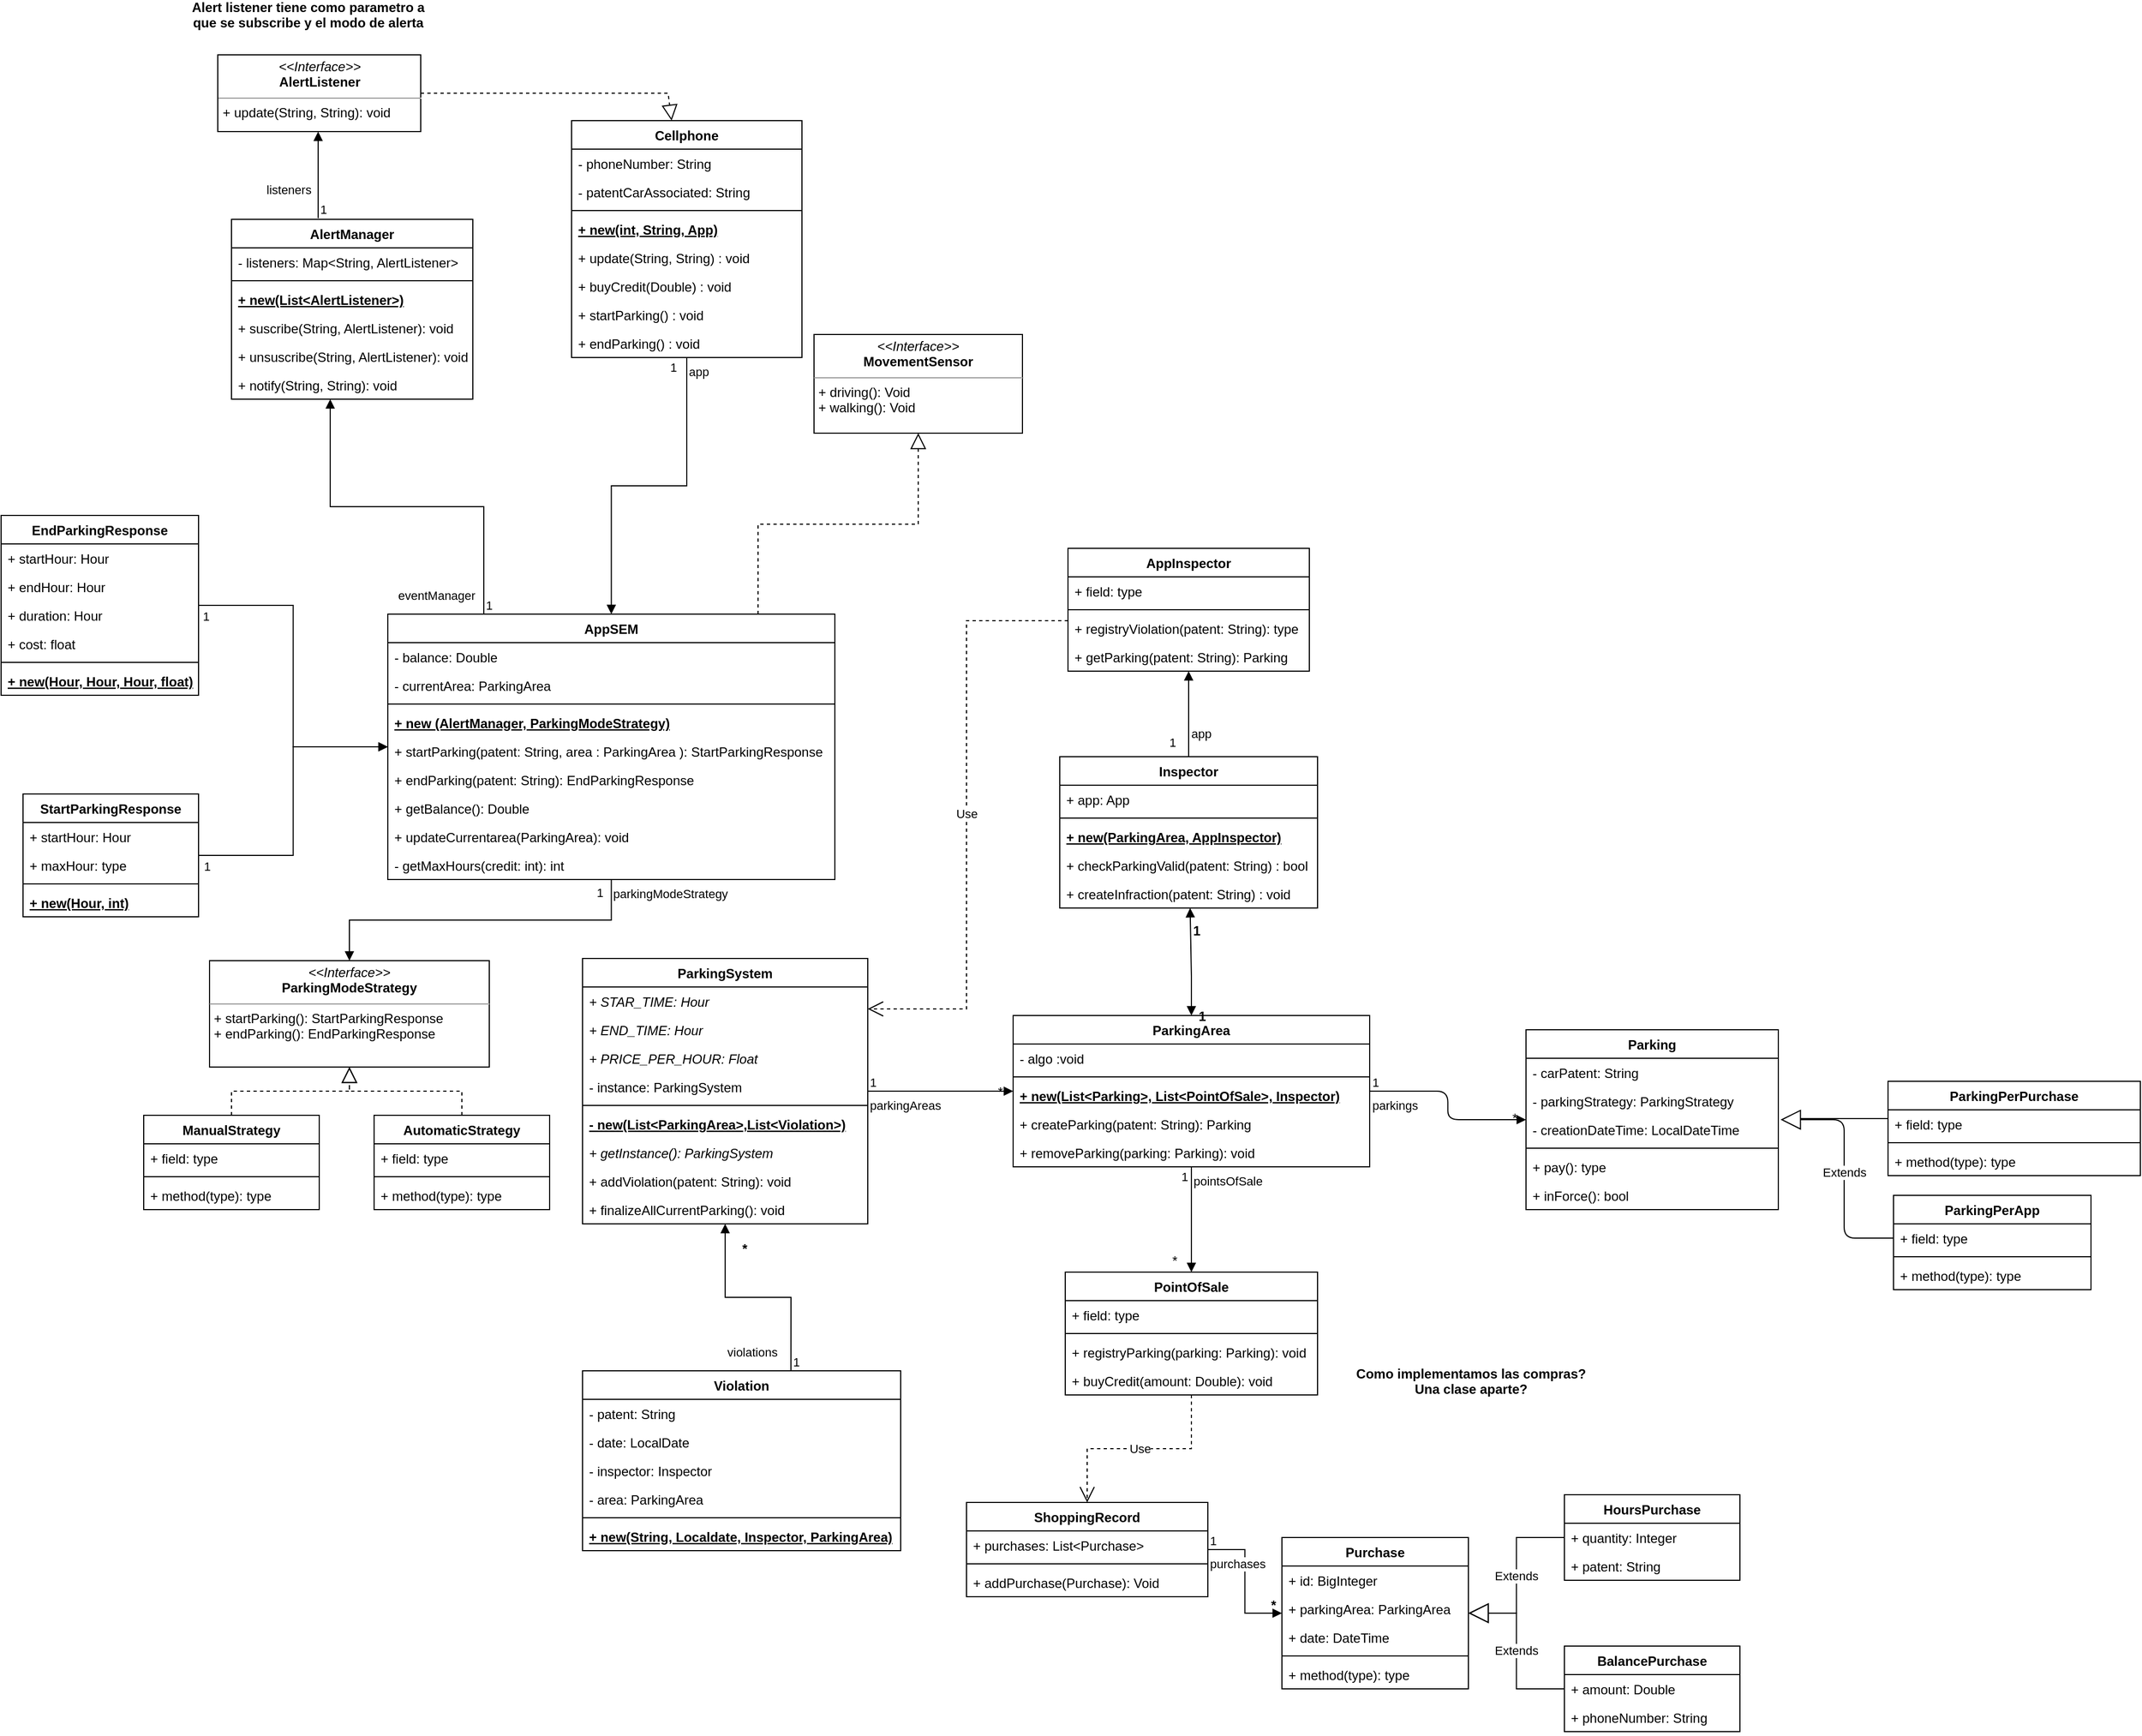 <mxfile version="14.7.4" type="embed"><diagram id="GMEx37CKDICYmWVqOuIZ" name="Page-1"><mxGraphModel dx="2072" dy="1500" grid="1" gridSize="10" guides="1" tooltips="1" connect="1" arrows="1" fold="1" page="1" pageScale="1" pageWidth="850" pageHeight="1100" math="0" shadow="0"><root><mxCell id="0"/><mxCell id="1" parent="0"/><mxCell id="u4F1EandDgzio56QneHj-1" value="ParkingSystem" style="swimlane;fontStyle=1;align=center;verticalAlign=top;childLayout=stackLayout;horizontal=1;startSize=26;horizontalStack=0;resizeParent=1;resizeParentMax=0;resizeLast=0;collapsible=1;marginBottom=0;" parent="1" vertex="1"><mxGeometry x="10" y="-26" width="260" height="242" as="geometry"/></mxCell><mxCell id="u4F1EandDgzio56QneHj-2" value="+ STAR_TIME: Hour" style="text;strokeColor=none;fillColor=none;align=left;verticalAlign=top;spacingLeft=4;spacingRight=4;overflow=hidden;rotatable=0;points=[[0,0.5],[1,0.5]];portConstraint=eastwest;fontStyle=2" parent="u4F1EandDgzio56QneHj-1" vertex="1"><mxGeometry y="26" width="260" height="26" as="geometry"/></mxCell><mxCell id="u4F1EandDgzio56QneHj-5" value="+ END_TIME: Hour" style="text;strokeColor=none;fillColor=none;align=left;verticalAlign=top;spacingLeft=4;spacingRight=4;overflow=hidden;rotatable=0;points=[[0,0.5],[1,0.5]];portConstraint=eastwest;fontStyle=2" parent="u4F1EandDgzio56QneHj-1" vertex="1"><mxGeometry y="52" width="260" height="26" as="geometry"/></mxCell><mxCell id="u4F1EandDgzio56QneHj-6" value="+ PRICE_PER_HOUR: Float" style="text;strokeColor=none;fillColor=none;align=left;verticalAlign=top;spacingLeft=4;spacingRight=4;overflow=hidden;rotatable=0;points=[[0,0.5],[1,0.5]];portConstraint=eastwest;fontStyle=2" parent="u4F1EandDgzio56QneHj-1" vertex="1"><mxGeometry y="78" width="260" height="26" as="geometry"/></mxCell><mxCell id="B9xKihhxTxYCXN0yQaSQ-7" value="- instance: ParkingSystem" style="text;strokeColor=none;fillColor=none;align=left;verticalAlign=top;spacingLeft=4;spacingRight=4;overflow=hidden;rotatable=0;points=[[0,0.5],[1,0.5]];portConstraint=eastwest;fontStyle=0" parent="u4F1EandDgzio56QneHj-1" vertex="1"><mxGeometry y="104" width="260" height="26" as="geometry"/></mxCell><mxCell id="u4F1EandDgzio56QneHj-3" value="" style="line;strokeWidth=1;fillColor=none;align=left;verticalAlign=middle;spacingTop=-1;spacingLeft=3;spacingRight=3;rotatable=0;labelPosition=right;points=[];portConstraint=eastwest;" parent="u4F1EandDgzio56QneHj-1" vertex="1"><mxGeometry y="130" width="260" height="8" as="geometry"/></mxCell><mxCell id="u4F1EandDgzio56QneHj-4" value="- new(List&lt;ParkingArea&gt;,List&lt;Violation&gt;)" style="text;strokeColor=none;fillColor=none;align=left;verticalAlign=top;spacingLeft=4;spacingRight=4;overflow=hidden;rotatable=0;points=[[0,0.5],[1,0.5]];portConstraint=eastwest;fontStyle=5" parent="u4F1EandDgzio56QneHj-1" vertex="1"><mxGeometry y="138" width="260" height="26" as="geometry"/></mxCell><mxCell id="B9xKihhxTxYCXN0yQaSQ-8" value="+ getInstance(): ParkingSystem" style="text;strokeColor=none;fillColor=none;align=left;verticalAlign=top;spacingLeft=4;spacingRight=4;overflow=hidden;rotatable=0;points=[[0,0.5],[1,0.5]];portConstraint=eastwest;fontStyle=2" parent="u4F1EandDgzio56QneHj-1" vertex="1"><mxGeometry y="164" width="260" height="26" as="geometry"/></mxCell><mxCell id="B9xKihhxTxYCXN0yQaSQ-59" value="+ addViolation(patent: String): void" style="text;strokeColor=none;fillColor=none;align=left;verticalAlign=top;spacingLeft=4;spacingRight=4;overflow=hidden;rotatable=0;points=[[0,0.5],[1,0.5]];portConstraint=eastwest;fontStyle=0" parent="u4F1EandDgzio56QneHj-1" vertex="1"><mxGeometry y="190" width="260" height="26" as="geometry"/></mxCell><mxCell id="B9xKihhxTxYCXN0yQaSQ-60" value="+ finalizeAllCurrentParking(): void" style="text;strokeColor=none;fillColor=none;align=left;verticalAlign=top;spacingLeft=4;spacingRight=4;overflow=hidden;rotatable=0;points=[[0,0.5],[1,0.5]];portConstraint=eastwest;fontStyle=0" parent="u4F1EandDgzio56QneHj-1" vertex="1"><mxGeometry y="216" width="260" height="26" as="geometry"/></mxCell><mxCell id="u4F1EandDgzio56QneHj-8" value="ParkingArea" style="swimlane;fontStyle=1;align=center;verticalAlign=top;childLayout=stackLayout;horizontal=1;startSize=26;horizontalStack=0;resizeParent=1;resizeParentMax=0;resizeLast=0;collapsible=1;marginBottom=0;" parent="1" vertex="1"><mxGeometry x="402.5" y="26" width="325" height="138" as="geometry"/></mxCell><mxCell id="u4F1EandDgzio56QneHj-9" value="- algo :void" style="text;strokeColor=none;fillColor=none;align=left;verticalAlign=top;spacingLeft=4;spacingRight=4;overflow=hidden;rotatable=0;points=[[0,0.5],[1,0.5]];portConstraint=eastwest;" parent="u4F1EandDgzio56QneHj-8" vertex="1"><mxGeometry y="26" width="325" height="26" as="geometry"/></mxCell><mxCell id="u4F1EandDgzio56QneHj-10" value="" style="line;strokeWidth=1;fillColor=none;align=left;verticalAlign=middle;spacingTop=-1;spacingLeft=3;spacingRight=3;rotatable=0;labelPosition=right;points=[];portConstraint=eastwest;" parent="u4F1EandDgzio56QneHj-8" vertex="1"><mxGeometry y="52" width="325" height="8" as="geometry"/></mxCell><mxCell id="u4F1EandDgzio56QneHj-41" value="+ new(List&lt;Parking&gt;, List&lt;PointOfSale&gt;, Inspector)" style="text;strokeColor=none;fillColor=none;align=left;verticalAlign=top;spacingLeft=4;spacingRight=4;overflow=hidden;rotatable=0;points=[[0,0.5],[1,0.5]];portConstraint=eastwest;fontStyle=5" parent="u4F1EandDgzio56QneHj-8" vertex="1"><mxGeometry y="60" width="325" height="26" as="geometry"/></mxCell><mxCell id="u4F1EandDgzio56QneHj-11" value="+ createParking(patent: String): Parking    " style="text;strokeColor=none;fillColor=none;align=left;verticalAlign=top;spacingLeft=4;spacingRight=4;overflow=hidden;rotatable=0;points=[[0,0.5],[1,0.5]];portConstraint=eastwest;" parent="u4F1EandDgzio56QneHj-8" vertex="1"><mxGeometry y="86" width="325" height="26" as="geometry"/></mxCell><mxCell id="u4F1EandDgzio56QneHj-13" value="+ removeParking(parking: Parking): void" style="text;strokeColor=none;fillColor=none;align=left;verticalAlign=top;spacingLeft=4;spacingRight=4;overflow=hidden;rotatable=0;points=[[0,0.5],[1,0.5]];portConstraint=eastwest;" parent="u4F1EandDgzio56QneHj-8" vertex="1"><mxGeometry y="112" width="325" height="26" as="geometry"/></mxCell><mxCell id="u4F1EandDgzio56QneHj-15" value="parkingAreas" style="endArrow=block;endFill=1;html=1;edgeStyle=orthogonalEdgeStyle;align=left;verticalAlign=top;" parent="1" source="u4F1EandDgzio56QneHj-1" target="u4F1EandDgzio56QneHj-8" edge="1"><mxGeometry x="-1" relative="1" as="geometry"><mxPoint x="230" y="220" as="sourcePoint"/><mxPoint x="390" y="220" as="targetPoint"/></mxGeometry></mxCell><mxCell id="u4F1EandDgzio56QneHj-16" value="1" style="edgeLabel;resizable=0;html=1;align=left;verticalAlign=bottom;" parent="u4F1EandDgzio56QneHj-15" connectable="0" vertex="1"><mxGeometry x="-1" relative="1" as="geometry"/></mxCell><mxCell id="u4F1EandDgzio56QneHj-17" value="*" style="text;html=1;strokeColor=none;fillColor=none;align=center;verticalAlign=middle;whiteSpace=wrap;rounded=0;" parent="1" vertex="1"><mxGeometry x="371" y="86" width="40" height="20" as="geometry"/></mxCell><mxCell id="u4F1EandDgzio56QneHj-19" value="Parking" style="swimlane;fontStyle=1;align=center;verticalAlign=top;childLayout=stackLayout;horizontal=1;startSize=26;horizontalStack=0;resizeParent=1;resizeParentMax=0;resizeLast=0;collapsible=1;marginBottom=0;" parent="1" vertex="1"><mxGeometry x="870" y="39" width="230" height="164" as="geometry"/></mxCell><mxCell id="u4F1EandDgzio56QneHj-20" value="- carPatent: String" style="text;strokeColor=none;fillColor=none;align=left;verticalAlign=top;spacingLeft=4;spacingRight=4;overflow=hidden;rotatable=0;points=[[0,0.5],[1,0.5]];portConstraint=eastwest;" parent="u4F1EandDgzio56QneHj-19" vertex="1"><mxGeometry y="26" width="230" height="26" as="geometry"/></mxCell><mxCell id="B9xKihhxTxYCXN0yQaSQ-6" value="- parkingStrategy: ParkingStrategy" style="text;strokeColor=none;fillColor=none;align=left;verticalAlign=top;spacingLeft=4;spacingRight=4;overflow=hidden;rotatable=0;points=[[0,0.5],[1,0.5]];portConstraint=eastwest;" parent="u4F1EandDgzio56QneHj-19" vertex="1"><mxGeometry y="52" width="230" height="26" as="geometry"/></mxCell><mxCell id="C_Dn3geYtqyEeUsSy_d3-1" value="- creationDateTime: LocalDateTime" style="text;strokeColor=none;fillColor=none;align=left;verticalAlign=top;spacingLeft=4;spacingRight=4;overflow=hidden;rotatable=0;points=[[0,0.5],[1,0.5]];portConstraint=eastwest;" parent="u4F1EandDgzio56QneHj-19" vertex="1"><mxGeometry y="78" width="230" height="26" as="geometry"/></mxCell><mxCell id="u4F1EandDgzio56QneHj-21" value="" style="line;strokeWidth=1;fillColor=none;align=left;verticalAlign=middle;spacingTop=-1;spacingLeft=3;spacingRight=3;rotatable=0;labelPosition=right;points=[];portConstraint=eastwest;" parent="u4F1EandDgzio56QneHj-19" vertex="1"><mxGeometry y="104" width="230" height="8" as="geometry"/></mxCell><mxCell id="u4F1EandDgzio56QneHj-22" value="+ pay(): type&#10;" style="text;strokeColor=none;fillColor=none;align=left;verticalAlign=top;spacingLeft=4;spacingRight=4;overflow=hidden;rotatable=0;points=[[0,0.5],[1,0.5]];portConstraint=eastwest;" parent="u4F1EandDgzio56QneHj-19" vertex="1"><mxGeometry y="112" width="230" height="26" as="geometry"/></mxCell><mxCell id="B9xKihhxTxYCXN0yQaSQ-45" value="+ inForce(): bool&#10;" style="text;strokeColor=none;fillColor=none;align=left;verticalAlign=top;spacingLeft=4;spacingRight=4;overflow=hidden;rotatable=0;points=[[0,0.5],[1,0.5]];portConstraint=eastwest;" parent="u4F1EandDgzio56QneHj-19" vertex="1"><mxGeometry y="138" width="230" height="26" as="geometry"/></mxCell><mxCell id="u4F1EandDgzio56QneHj-23" value="PointOfSale" style="swimlane;fontStyle=1;align=center;verticalAlign=top;childLayout=stackLayout;horizontal=1;startSize=26;horizontalStack=0;resizeParent=1;resizeParentMax=0;resizeLast=0;collapsible=1;marginBottom=0;" parent="1" vertex="1"><mxGeometry x="450" y="260" width="230" height="112" as="geometry"/></mxCell><mxCell id="u4F1EandDgzio56QneHj-24" value="+ field: type" style="text;strokeColor=none;fillColor=none;align=left;verticalAlign=top;spacingLeft=4;spacingRight=4;overflow=hidden;rotatable=0;points=[[0,0.5],[1,0.5]];portConstraint=eastwest;" parent="u4F1EandDgzio56QneHj-23" vertex="1"><mxGeometry y="26" width="230" height="26" as="geometry"/></mxCell><mxCell id="u4F1EandDgzio56QneHj-25" value="" style="line;strokeWidth=1;fillColor=none;align=left;verticalAlign=middle;spacingTop=-1;spacingLeft=3;spacingRight=3;rotatable=0;labelPosition=right;points=[];portConstraint=eastwest;" parent="u4F1EandDgzio56QneHj-23" vertex="1"><mxGeometry y="52" width="230" height="8" as="geometry"/></mxCell><mxCell id="u4F1EandDgzio56QneHj-26" value="+ registryParking(parking: Parking): void" style="text;strokeColor=none;fillColor=none;align=left;verticalAlign=top;spacingLeft=4;spacingRight=4;overflow=hidden;rotatable=0;points=[[0,0.5],[1,0.5]];portConstraint=eastwest;" parent="u4F1EandDgzio56QneHj-23" vertex="1"><mxGeometry y="60" width="230" height="26" as="geometry"/></mxCell><mxCell id="u4F1EandDgzio56QneHj-28" value="+ buyCredit(amount: Double): void" style="text;strokeColor=none;fillColor=none;align=left;verticalAlign=top;spacingLeft=4;spacingRight=4;overflow=hidden;rotatable=0;points=[[0,0.5],[1,0.5]];portConstraint=eastwest;" parent="u4F1EandDgzio56QneHj-23" vertex="1"><mxGeometry y="86" width="230" height="26" as="geometry"/></mxCell><mxCell id="u4F1EandDgzio56QneHj-29" value="ParkingPerApp" style="swimlane;fontStyle=1;align=center;verticalAlign=top;childLayout=stackLayout;horizontal=1;startSize=26;horizontalStack=0;resizeParent=1;resizeParentMax=0;resizeLast=0;collapsible=1;marginBottom=0;" parent="1" vertex="1"><mxGeometry x="1205" y="190" width="180" height="86" as="geometry"/></mxCell><mxCell id="u4F1EandDgzio56QneHj-30" value="+ field: type" style="text;strokeColor=none;fillColor=none;align=left;verticalAlign=top;spacingLeft=4;spacingRight=4;overflow=hidden;rotatable=0;points=[[0,0.5],[1,0.5]];portConstraint=eastwest;" parent="u4F1EandDgzio56QneHj-29" vertex="1"><mxGeometry y="26" width="180" height="26" as="geometry"/></mxCell><mxCell id="u4F1EandDgzio56QneHj-31" value="" style="line;strokeWidth=1;fillColor=none;align=left;verticalAlign=middle;spacingTop=-1;spacingLeft=3;spacingRight=3;rotatable=0;labelPosition=right;points=[];portConstraint=eastwest;" parent="u4F1EandDgzio56QneHj-29" vertex="1"><mxGeometry y="52" width="180" height="8" as="geometry"/></mxCell><mxCell id="u4F1EandDgzio56QneHj-32" value="+ method(type): type" style="text;strokeColor=none;fillColor=none;align=left;verticalAlign=top;spacingLeft=4;spacingRight=4;overflow=hidden;rotatable=0;points=[[0,0.5],[1,0.5]];portConstraint=eastwest;" parent="u4F1EandDgzio56QneHj-29" vertex="1"><mxGeometry y="60" width="180" height="26" as="geometry"/></mxCell><mxCell id="u4F1EandDgzio56QneHj-39" value="parkings" style="endArrow=block;endFill=1;html=1;edgeStyle=orthogonalEdgeStyle;align=left;verticalAlign=top;" parent="1" source="u4F1EandDgzio56QneHj-8" target="u4F1EandDgzio56QneHj-19" edge="1"><mxGeometry x="-1" relative="1" as="geometry"><mxPoint x="510" y="220" as="sourcePoint"/><mxPoint x="670" y="220" as="targetPoint"/></mxGeometry></mxCell><mxCell id="u4F1EandDgzio56QneHj-40" value="1" style="edgeLabel;resizable=0;html=1;align=left;verticalAlign=bottom;" parent="u4F1EandDgzio56QneHj-39" connectable="0" vertex="1"><mxGeometry x="-1" relative="1" as="geometry"/></mxCell><mxCell id="u4F1EandDgzio56QneHj-43" value="*" style="text;html=1;strokeColor=none;fillColor=none;align=center;verticalAlign=middle;whiteSpace=wrap;rounded=0;" parent="1" vertex="1"><mxGeometry x="840" y="110" width="40" height="20" as="geometry"/></mxCell><mxCell id="u4F1EandDgzio56QneHj-44" value="pointsOfSale" style="endArrow=block;endFill=1;html=1;edgeStyle=orthogonalEdgeStyle;align=left;verticalAlign=top;" parent="1" source="u4F1EandDgzio56QneHj-8" target="u4F1EandDgzio56QneHj-23" edge="1"><mxGeometry x="-1" relative="1" as="geometry"><mxPoint x="490" y="230" as="sourcePoint"/><mxPoint x="650" y="230" as="targetPoint"/></mxGeometry></mxCell><mxCell id="u4F1EandDgzio56QneHj-45" value="1" style="edgeLabel;resizable=0;html=1;align=left;verticalAlign=bottom;" parent="u4F1EandDgzio56QneHj-44" connectable="0" vertex="1"><mxGeometry x="-1" relative="1" as="geometry"><mxPoint x="-11" y="17" as="offset"/></mxGeometry></mxCell><mxCell id="u4F1EandDgzio56QneHj-46" value="*" style="text;html=1;strokeColor=none;fillColor=none;align=center;verticalAlign=middle;whiteSpace=wrap;rounded=0;" parent="1" vertex="1"><mxGeometry x="530" y="240" width="40" height="20" as="geometry"/></mxCell><mxCell id="B9xKihhxTxYCXN0yQaSQ-9" value="AppSEM" style="swimlane;fontStyle=1;align=center;verticalAlign=top;childLayout=stackLayout;horizontal=1;startSize=26;horizontalStack=0;resizeParent=1;resizeParentMax=0;resizeLast=0;collapsible=1;marginBottom=0;" parent="1" vertex="1"><mxGeometry x="-167.5" y="-340" width="407.5" height="242" as="geometry"/></mxCell><mxCell id="B9xKihhxTxYCXN0yQaSQ-10" value="- balance: Double" style="text;strokeColor=none;fillColor=none;align=left;verticalAlign=top;spacingLeft=4;spacingRight=4;overflow=hidden;rotatable=0;points=[[0,0.5],[1,0.5]];portConstraint=eastwest;" parent="B9xKihhxTxYCXN0yQaSQ-9" vertex="1"><mxGeometry y="26" width="407.5" height="26" as="geometry"/></mxCell><mxCell id="OAy3l3gwPe-D0ySz-d9f-1" value="- currentArea: ParkingArea" style="text;strokeColor=none;fillColor=none;align=left;verticalAlign=top;spacingLeft=4;spacingRight=4;overflow=hidden;rotatable=0;points=[[0,0.5],[1,0.5]];portConstraint=eastwest;" parent="B9xKihhxTxYCXN0yQaSQ-9" vertex="1"><mxGeometry y="52" width="407.5" height="26" as="geometry"/></mxCell><mxCell id="B9xKihhxTxYCXN0yQaSQ-11" value="" style="line;strokeWidth=1;fillColor=none;align=left;verticalAlign=middle;spacingTop=-1;spacingLeft=3;spacingRight=3;rotatable=0;labelPosition=right;points=[];portConstraint=eastwest;" parent="B9xKihhxTxYCXN0yQaSQ-9" vertex="1"><mxGeometry y="78" width="407.5" height="8" as="geometry"/></mxCell><mxCell id="B9xKihhxTxYCXN0yQaSQ-89" value="+ new (AlertManager, ParkingModeStrategy)" style="text;strokeColor=none;fillColor=none;align=left;verticalAlign=top;spacingLeft=4;spacingRight=4;overflow=hidden;rotatable=0;points=[[0,0.5],[1,0.5]];portConstraint=eastwest;fontStyle=5" parent="B9xKihhxTxYCXN0yQaSQ-9" vertex="1"><mxGeometry y="86" width="407.5" height="26" as="geometry"/></mxCell><mxCell id="B9xKihhxTxYCXN0yQaSQ-12" value="+ startParking(patent: String, area : ParkingArea ): StartParkingResponse" style="text;strokeColor=none;fillColor=none;align=left;verticalAlign=top;spacingLeft=4;spacingRight=4;overflow=hidden;rotatable=0;points=[[0,0.5],[1,0.5]];portConstraint=eastwest;" parent="B9xKihhxTxYCXN0yQaSQ-9" vertex="1"><mxGeometry y="112" width="407.5" height="26" as="geometry"/></mxCell><mxCell id="B9xKihhxTxYCXN0yQaSQ-13" value="+ endParking(patent: String): EndParkingResponse" style="text;strokeColor=none;fillColor=none;align=left;verticalAlign=top;spacingLeft=4;spacingRight=4;overflow=hidden;rotatable=0;points=[[0,0.5],[1,0.5]];portConstraint=eastwest;" parent="B9xKihhxTxYCXN0yQaSQ-9" vertex="1"><mxGeometry y="138" width="407.5" height="26" as="geometry"/></mxCell><mxCell id="B9xKihhxTxYCXN0yQaSQ-14" value="+ getBalance(): Double" style="text;strokeColor=none;fillColor=none;align=left;verticalAlign=top;spacingLeft=4;spacingRight=4;overflow=hidden;rotatable=0;points=[[0,0.5],[1,0.5]];portConstraint=eastwest;" parent="B9xKihhxTxYCXN0yQaSQ-9" vertex="1"><mxGeometry y="164" width="407.5" height="26" as="geometry"/></mxCell><mxCell id="OAy3l3gwPe-D0ySz-d9f-3" value="+ updateCurrentarea(ParkingArea): void" style="text;strokeColor=none;fillColor=none;align=left;verticalAlign=top;spacingLeft=4;spacingRight=4;overflow=hidden;rotatable=0;points=[[0,0.5],[1,0.5]];portConstraint=eastwest;" parent="B9xKihhxTxYCXN0yQaSQ-9" vertex="1"><mxGeometry y="190" width="407.5" height="26" as="geometry"/></mxCell><mxCell id="B9xKihhxTxYCXN0yQaSQ-23" value="- getMaxHours(credit: int): int" style="text;strokeColor=none;fillColor=none;align=left;verticalAlign=top;spacingLeft=4;spacingRight=4;overflow=hidden;rotatable=0;points=[[0,0.5],[1,0.5]];portConstraint=eastwest;" parent="B9xKihhxTxYCXN0yQaSQ-9" vertex="1"><mxGeometry y="216" width="407.5" height="26" as="geometry"/></mxCell><mxCell id="B9xKihhxTxYCXN0yQaSQ-15" value="StartParkingResponse" style="swimlane;fontStyle=1;align=center;verticalAlign=top;childLayout=stackLayout;horizontal=1;startSize=26;horizontalStack=0;resizeParent=1;resizeParentMax=0;resizeLast=0;collapsible=1;marginBottom=0;" parent="1" vertex="1"><mxGeometry x="-500" y="-176" width="160" height="112" as="geometry"/></mxCell><mxCell id="B9xKihhxTxYCXN0yQaSQ-16" value="+ startHour: Hour" style="text;strokeColor=none;fillColor=none;align=left;verticalAlign=top;spacingLeft=4;spacingRight=4;overflow=hidden;rotatable=0;points=[[0,0.5],[1,0.5]];portConstraint=eastwest;" parent="B9xKihhxTxYCXN0yQaSQ-15" vertex="1"><mxGeometry y="26" width="160" height="26" as="geometry"/></mxCell><mxCell id="B9xKihhxTxYCXN0yQaSQ-28" value="+ maxHour: type" style="text;strokeColor=none;fillColor=none;align=left;verticalAlign=top;spacingLeft=4;spacingRight=4;overflow=hidden;rotatable=0;points=[[0,0.5],[1,0.5]];portConstraint=eastwest;" parent="B9xKihhxTxYCXN0yQaSQ-15" vertex="1"><mxGeometry y="52" width="160" height="26" as="geometry"/></mxCell><mxCell id="B9xKihhxTxYCXN0yQaSQ-17" value="" style="line;strokeWidth=1;fillColor=none;align=left;verticalAlign=middle;spacingTop=-1;spacingLeft=3;spacingRight=3;rotatable=0;labelPosition=right;points=[];portConstraint=eastwest;" parent="B9xKihhxTxYCXN0yQaSQ-15" vertex="1"><mxGeometry y="78" width="160" height="8" as="geometry"/></mxCell><mxCell id="B9xKihhxTxYCXN0yQaSQ-18" value="+ new(Hour, int)" style="text;strokeColor=none;fillColor=none;align=left;verticalAlign=top;spacingLeft=4;spacingRight=4;overflow=hidden;rotatable=0;points=[[0,0.5],[1,0.5]];portConstraint=eastwest;fontStyle=5" parent="B9xKihhxTxYCXN0yQaSQ-15" vertex="1"><mxGeometry y="86" width="160" height="26" as="geometry"/></mxCell><mxCell id="B9xKihhxTxYCXN0yQaSQ-19" value="EndParkingResponse" style="swimlane;fontStyle=1;align=center;verticalAlign=top;childLayout=stackLayout;horizontal=1;startSize=26;horizontalStack=0;resizeParent=1;resizeParentMax=0;resizeLast=0;collapsible=1;marginBottom=0;" parent="1" vertex="1"><mxGeometry x="-520" y="-430" width="180" height="164" as="geometry"/></mxCell><mxCell id="B9xKihhxTxYCXN0yQaSQ-20" value="+ startHour: Hour" style="text;strokeColor=none;fillColor=none;align=left;verticalAlign=top;spacingLeft=4;spacingRight=4;overflow=hidden;rotatable=0;points=[[0,0.5],[1,0.5]];portConstraint=eastwest;" parent="B9xKihhxTxYCXN0yQaSQ-19" vertex="1"><mxGeometry y="26" width="180" height="26" as="geometry"/></mxCell><mxCell id="B9xKihhxTxYCXN0yQaSQ-29" value="+ endHour: Hour" style="text;strokeColor=none;fillColor=none;align=left;verticalAlign=top;spacingLeft=4;spacingRight=4;overflow=hidden;rotatable=0;points=[[0,0.5],[1,0.5]];portConstraint=eastwest;" parent="B9xKihhxTxYCXN0yQaSQ-19" vertex="1"><mxGeometry y="52" width="180" height="26" as="geometry"/></mxCell><mxCell id="B9xKihhxTxYCXN0yQaSQ-30" value="+ duration: Hour" style="text;strokeColor=none;fillColor=none;align=left;verticalAlign=top;spacingLeft=4;spacingRight=4;overflow=hidden;rotatable=0;points=[[0,0.5],[1,0.5]];portConstraint=eastwest;" parent="B9xKihhxTxYCXN0yQaSQ-19" vertex="1"><mxGeometry y="78" width="180" height="26" as="geometry"/></mxCell><mxCell id="B9xKihhxTxYCXN0yQaSQ-31" value="+ cost: float" style="text;strokeColor=none;fillColor=none;align=left;verticalAlign=top;spacingLeft=4;spacingRight=4;overflow=hidden;rotatable=0;points=[[0,0.5],[1,0.5]];portConstraint=eastwest;" parent="B9xKihhxTxYCXN0yQaSQ-19" vertex="1"><mxGeometry y="104" width="180" height="26" as="geometry"/></mxCell><mxCell id="B9xKihhxTxYCXN0yQaSQ-21" value="" style="line;strokeWidth=1;fillColor=none;align=left;verticalAlign=middle;spacingTop=-1;spacingLeft=3;spacingRight=3;rotatable=0;labelPosition=right;points=[];portConstraint=eastwest;" parent="B9xKihhxTxYCXN0yQaSQ-19" vertex="1"><mxGeometry y="130" width="180" height="8" as="geometry"/></mxCell><mxCell id="B9xKihhxTxYCXN0yQaSQ-22" value="+ new(Hour, Hour, Hour, float)" style="text;strokeColor=none;fillColor=none;align=left;verticalAlign=top;spacingLeft=4;spacingRight=4;overflow=hidden;rotatable=0;points=[[0,0.5],[1,0.5]];portConstraint=eastwest;fontStyle=5" parent="B9xKihhxTxYCXN0yQaSQ-19" vertex="1"><mxGeometry y="138" width="180" height="26" as="geometry"/></mxCell><mxCell id="B9xKihhxTxYCXN0yQaSQ-24" value="" style="endArrow=block;endFill=1;html=1;edgeStyle=orthogonalEdgeStyle;align=left;verticalAlign=top;rounded=0;" parent="1" source="B9xKihhxTxYCXN0yQaSQ-15" target="B9xKihhxTxYCXN0yQaSQ-9" edge="1"><mxGeometry x="-0.776" y="40" relative="1" as="geometry"><mxPoint x="240" y="-310" as="sourcePoint"/><mxPoint x="400" y="-310" as="targetPoint"/><mxPoint as="offset"/></mxGeometry></mxCell><mxCell id="B9xKihhxTxYCXN0yQaSQ-25" value="1" style="edgeLabel;resizable=0;html=1;align=left;verticalAlign=bottom;" parent="B9xKihhxTxYCXN0yQaSQ-24" connectable="0" vertex="1"><mxGeometry x="-1" relative="1" as="geometry"><mxPoint x="3" y="18" as="offset"/></mxGeometry></mxCell><mxCell id="B9xKihhxTxYCXN0yQaSQ-26" value="" style="endArrow=block;endFill=1;html=1;edgeStyle=orthogonalEdgeStyle;align=left;verticalAlign=top;rounded=0;" parent="1" source="B9xKihhxTxYCXN0yQaSQ-19" target="B9xKihhxTxYCXN0yQaSQ-9" edge="1"><mxGeometry x="-0.897" y="-60" relative="1" as="geometry"><mxPoint x="240" y="-310" as="sourcePoint"/><mxPoint x="400" y="-310" as="targetPoint"/><mxPoint as="offset"/></mxGeometry></mxCell><mxCell id="B9xKihhxTxYCXN0yQaSQ-27" value="1" style="edgeLabel;resizable=0;html=1;align=left;verticalAlign=bottom;" parent="B9xKihhxTxYCXN0yQaSQ-26" connectable="0" vertex="1"><mxGeometry x="-1" relative="1" as="geometry"><mxPoint x="2" y="18" as="offset"/></mxGeometry></mxCell><mxCell id="B9xKihhxTxYCXN0yQaSQ-34" value="Inspector" style="swimlane;fontStyle=1;align=center;verticalAlign=top;childLayout=stackLayout;horizontal=1;startSize=26;horizontalStack=0;resizeParent=1;resizeParentMax=0;resizeLast=0;collapsible=1;marginBottom=0;" parent="1" vertex="1"><mxGeometry x="445" y="-210" width="235" height="138" as="geometry"/></mxCell><mxCell id="B9xKihhxTxYCXN0yQaSQ-35" value="+ app: App" style="text;strokeColor=none;fillColor=none;align=left;verticalAlign=top;spacingLeft=4;spacingRight=4;overflow=hidden;rotatable=0;points=[[0,0.5],[1,0.5]];portConstraint=eastwest;" parent="B9xKihhxTxYCXN0yQaSQ-34" vertex="1"><mxGeometry y="26" width="235" height="26" as="geometry"/></mxCell><mxCell id="B9xKihhxTxYCXN0yQaSQ-36" value="" style="line;strokeWidth=1;fillColor=none;align=left;verticalAlign=middle;spacingTop=-1;spacingLeft=3;spacingRight=3;rotatable=0;labelPosition=right;points=[];portConstraint=eastwest;" parent="B9xKihhxTxYCXN0yQaSQ-34" vertex="1"><mxGeometry y="52" width="235" height="8" as="geometry"/></mxCell><mxCell id="B9xKihhxTxYCXN0yQaSQ-37" value="+ new(ParkingArea, AppInspector)" style="text;strokeColor=none;fillColor=none;align=left;verticalAlign=top;spacingLeft=4;spacingRight=4;overflow=hidden;rotatable=0;points=[[0,0.5],[1,0.5]];portConstraint=eastwest;fontStyle=5" parent="B9xKihhxTxYCXN0yQaSQ-34" vertex="1"><mxGeometry y="60" width="235" height="26" as="geometry"/></mxCell><mxCell id="B9xKihhxTxYCXN0yQaSQ-47" value="+ checkParkingValid(patent: String) : bool" style="text;strokeColor=none;fillColor=none;align=left;verticalAlign=top;spacingLeft=4;spacingRight=4;overflow=hidden;rotatable=0;points=[[0,0.5],[1,0.5]];portConstraint=eastwest;fontStyle=0" parent="B9xKihhxTxYCXN0yQaSQ-34" vertex="1"><mxGeometry y="86" width="235" height="26" as="geometry"/></mxCell><mxCell id="B9xKihhxTxYCXN0yQaSQ-57" value="+ createInfraction(patent: String) : void" style="text;strokeColor=none;fillColor=none;align=left;verticalAlign=top;spacingLeft=4;spacingRight=4;overflow=hidden;rotatable=0;points=[[0,0.5],[1,0.5]];portConstraint=eastwest;fontStyle=0" parent="B9xKihhxTxYCXN0yQaSQ-34" vertex="1"><mxGeometry y="112" width="235" height="26" as="geometry"/></mxCell><mxCell id="B9xKihhxTxYCXN0yQaSQ-39" value="" style="endArrow=block;startArrow=block;endFill=1;startFill=1;html=1;rounded=0;" parent="1" source="B9xKihhxTxYCXN0yQaSQ-34" target="u4F1EandDgzio56QneHj-8" edge="1"><mxGeometry width="160" relative="1" as="geometry"><mxPoint x="500" y="40" as="sourcePoint"/><mxPoint x="660" y="40" as="targetPoint"/><Array as="points"><mxPoint x="565" y="-10"/></Array></mxGeometry></mxCell><mxCell id="B9xKihhxTxYCXN0yQaSQ-41" value="1" style="text;align=center;fontStyle=1;verticalAlign=middle;spacingLeft=3;spacingRight=3;strokeColor=none;rotatable=0;points=[[0,0.5],[1,0.5]];portConstraint=eastwest;" parent="1" vertex="1"><mxGeometry x="530" y="-65" width="80" height="26" as="geometry"/></mxCell><mxCell id="B9xKihhxTxYCXN0yQaSQ-42" value="1" style="text;align=center;fontStyle=1;verticalAlign=middle;spacingLeft=3;spacingRight=3;strokeColor=none;rotatable=0;points=[[0,0.5],[1,0.5]];portConstraint=eastwest;" parent="1" vertex="1"><mxGeometry x="535" y="13" width="80" height="26" as="geometry"/></mxCell><mxCell id="B9xKihhxTxYCXN0yQaSQ-48" value="AppInspector" style="swimlane;fontStyle=1;align=center;verticalAlign=top;childLayout=stackLayout;horizontal=1;startSize=26;horizontalStack=0;resizeParent=1;resizeParentMax=0;resizeLast=0;collapsible=1;marginBottom=0;" parent="1" vertex="1"><mxGeometry x="452.5" y="-400" width="220" height="112" as="geometry"/></mxCell><mxCell id="B9xKihhxTxYCXN0yQaSQ-49" value="+ field: type" style="text;strokeColor=none;fillColor=none;align=left;verticalAlign=top;spacingLeft=4;spacingRight=4;overflow=hidden;rotatable=0;points=[[0,0.5],[1,0.5]];portConstraint=eastwest;" parent="B9xKihhxTxYCXN0yQaSQ-48" vertex="1"><mxGeometry y="26" width="220" height="26" as="geometry"/></mxCell><mxCell id="B9xKihhxTxYCXN0yQaSQ-50" value="" style="line;strokeWidth=1;fillColor=none;align=left;verticalAlign=middle;spacingTop=-1;spacingLeft=3;spacingRight=3;rotatable=0;labelPosition=right;points=[];portConstraint=eastwest;" parent="B9xKihhxTxYCXN0yQaSQ-48" vertex="1"><mxGeometry y="52" width="220" height="8" as="geometry"/></mxCell><mxCell id="B9xKihhxTxYCXN0yQaSQ-51" value="+ registryViolation(patent: String): type" style="text;strokeColor=none;fillColor=none;align=left;verticalAlign=top;spacingLeft=4;spacingRight=4;overflow=hidden;rotatable=0;points=[[0,0.5],[1,0.5]];portConstraint=eastwest;" parent="B9xKihhxTxYCXN0yQaSQ-48" vertex="1"><mxGeometry y="60" width="220" height="26" as="geometry"/></mxCell><mxCell id="B9xKihhxTxYCXN0yQaSQ-55" value="+ getParking(patent: String): Parking" style="text;strokeColor=none;fillColor=none;align=left;verticalAlign=top;spacingLeft=4;spacingRight=4;overflow=hidden;rotatable=0;points=[[0,0.5],[1,0.5]];portConstraint=eastwest;" parent="B9xKihhxTxYCXN0yQaSQ-48" vertex="1"><mxGeometry y="86" width="220" height="26" as="geometry"/></mxCell><mxCell id="B9xKihhxTxYCXN0yQaSQ-61" value="Cellphone" style="swimlane;fontStyle=1;align=center;verticalAlign=top;childLayout=stackLayout;horizontal=1;startSize=26;horizontalStack=0;resizeParent=1;resizeParentMax=0;resizeLast=0;collapsible=1;marginBottom=0;" parent="1" vertex="1"><mxGeometry y="-790" width="210" height="216" as="geometry"/></mxCell><mxCell id="B9xKihhxTxYCXN0yQaSQ-62" value="- phoneNumber: String" style="text;strokeColor=none;fillColor=none;align=left;verticalAlign=top;spacingLeft=4;spacingRight=4;overflow=hidden;rotatable=0;points=[[0,0.5],[1,0.5]];portConstraint=eastwest;" parent="B9xKihhxTxYCXN0yQaSQ-61" vertex="1"><mxGeometry y="26" width="210" height="26" as="geometry"/></mxCell><mxCell id="GRutFDu-okp0kMUJ0biT-13" value="- patentCarAssociated: String" style="text;strokeColor=none;fillColor=none;align=left;verticalAlign=top;spacingLeft=4;spacingRight=4;overflow=hidden;rotatable=0;points=[[0,0.5],[1,0.5]];portConstraint=eastwest;" parent="B9xKihhxTxYCXN0yQaSQ-61" vertex="1"><mxGeometry y="52" width="210" height="26" as="geometry"/></mxCell><mxCell id="B9xKihhxTxYCXN0yQaSQ-63" value="" style="line;strokeWidth=1;fillColor=none;align=left;verticalAlign=middle;spacingTop=-1;spacingLeft=3;spacingRight=3;rotatable=0;labelPosition=right;points=[];portConstraint=eastwest;" parent="B9xKihhxTxYCXN0yQaSQ-61" vertex="1"><mxGeometry y="78" width="210" height="8" as="geometry"/></mxCell><mxCell id="B9xKihhxTxYCXN0yQaSQ-64" value="+ new(int, String, App)" style="text;strokeColor=none;fillColor=none;align=left;verticalAlign=top;spacingLeft=4;spacingRight=4;overflow=hidden;rotatable=0;points=[[0,0.5],[1,0.5]];portConstraint=eastwest;fontStyle=5" parent="B9xKihhxTxYCXN0yQaSQ-61" vertex="1"><mxGeometry y="86" width="210" height="26" as="geometry"/></mxCell><mxCell id="B9xKihhxTxYCXN0yQaSQ-96" value="+ update(String, String) : void" style="text;strokeColor=none;fillColor=none;align=left;verticalAlign=top;spacingLeft=4;spacingRight=4;overflow=hidden;rotatable=0;points=[[0,0.5],[1,0.5]];portConstraint=eastwest;fontStyle=0" parent="B9xKihhxTxYCXN0yQaSQ-61" vertex="1"><mxGeometry y="112" width="210" height="26" as="geometry"/></mxCell><mxCell id="cpH_HcVHQhqGvUeLm5oX-1" value="+ buyCredit(Double) : void" style="text;strokeColor=none;fillColor=none;align=left;verticalAlign=top;spacingLeft=4;spacingRight=4;overflow=hidden;rotatable=0;points=[[0,0.5],[1,0.5]];portConstraint=eastwest;fontStyle=0" parent="B9xKihhxTxYCXN0yQaSQ-61" vertex="1"><mxGeometry y="138" width="210" height="26" as="geometry"/></mxCell><mxCell id="cpH_HcVHQhqGvUeLm5oX-30" value="+ startParking() : void" style="text;strokeColor=none;fillColor=none;align=left;verticalAlign=top;spacingLeft=4;spacingRight=4;overflow=hidden;rotatable=0;points=[[0,0.5],[1,0.5]];portConstraint=eastwest;fontStyle=0" parent="B9xKihhxTxYCXN0yQaSQ-61" vertex="1"><mxGeometry y="164" width="210" height="26" as="geometry"/></mxCell><mxCell id="cpH_HcVHQhqGvUeLm5oX-31" value="+ endParking() : void" style="text;strokeColor=none;fillColor=none;align=left;verticalAlign=top;spacingLeft=4;spacingRight=4;overflow=hidden;rotatable=0;points=[[0,0.5],[1,0.5]];portConstraint=eastwest;fontStyle=0" parent="B9xKihhxTxYCXN0yQaSQ-61" vertex="1"><mxGeometry y="190" width="210" height="26" as="geometry"/></mxCell><mxCell id="B9xKihhxTxYCXN0yQaSQ-76" value="AlertManager" style="swimlane;fontStyle=1;align=center;verticalAlign=top;childLayout=stackLayout;horizontal=1;startSize=26;horizontalStack=0;resizeParent=1;resizeParentMax=0;resizeLast=0;collapsible=1;marginBottom=0;" parent="1" vertex="1"><mxGeometry x="-310" y="-700" width="220" height="164" as="geometry"/></mxCell><mxCell id="B9xKihhxTxYCXN0yQaSQ-77" value="- listeners: Map&lt;String, AlertListener&gt;" style="text;strokeColor=none;fillColor=none;align=left;verticalAlign=top;spacingLeft=4;spacingRight=4;overflow=hidden;rotatable=0;points=[[0,0.5],[1,0.5]];portConstraint=eastwest;" parent="B9xKihhxTxYCXN0yQaSQ-76" vertex="1"><mxGeometry y="26" width="220" height="26" as="geometry"/></mxCell><mxCell id="B9xKihhxTxYCXN0yQaSQ-78" value="" style="line;strokeWidth=1;fillColor=none;align=left;verticalAlign=middle;spacingTop=-1;spacingLeft=3;spacingRight=3;rotatable=0;labelPosition=right;points=[];portConstraint=eastwest;" parent="B9xKihhxTxYCXN0yQaSQ-76" vertex="1"><mxGeometry y="52" width="220" height="8" as="geometry"/></mxCell><mxCell id="B9xKihhxTxYCXN0yQaSQ-86" value="+ new(List&lt;AlertListener&gt;)" style="text;strokeColor=none;fillColor=none;align=left;verticalAlign=top;spacingLeft=4;spacingRight=4;overflow=hidden;rotatable=0;points=[[0,0.5],[1,0.5]];portConstraint=eastwest;fontStyle=5" parent="B9xKihhxTxYCXN0yQaSQ-76" vertex="1"><mxGeometry y="60" width="220" height="26" as="geometry"/></mxCell><mxCell id="B9xKihhxTxYCXN0yQaSQ-79" value="+ suscribe(String, AlertListener): void" style="text;strokeColor=none;fillColor=none;align=left;verticalAlign=top;spacingLeft=4;spacingRight=4;overflow=hidden;rotatable=0;points=[[0,0.5],[1,0.5]];portConstraint=eastwest;" parent="B9xKihhxTxYCXN0yQaSQ-76" vertex="1"><mxGeometry y="86" width="220" height="26" as="geometry"/></mxCell><mxCell id="B9xKihhxTxYCXN0yQaSQ-80" value="+ unsuscribe(String, AlertListener): void" style="text;strokeColor=none;fillColor=none;align=left;verticalAlign=top;spacingLeft=4;spacingRight=4;overflow=hidden;rotatable=0;points=[[0,0.5],[1,0.5]];portConstraint=eastwest;" parent="B9xKihhxTxYCXN0yQaSQ-76" vertex="1"><mxGeometry y="112" width="220" height="26" as="geometry"/></mxCell><mxCell id="B9xKihhxTxYCXN0yQaSQ-81" value="+ notify(String, String): void" style="text;strokeColor=none;fillColor=none;align=left;verticalAlign=top;spacingLeft=4;spacingRight=4;overflow=hidden;rotatable=0;points=[[0,0.5],[1,0.5]];portConstraint=eastwest;" parent="B9xKihhxTxYCXN0yQaSQ-76" vertex="1"><mxGeometry y="138" width="220" height="26" as="geometry"/></mxCell><mxCell id="B9xKihhxTxYCXN0yQaSQ-82" value="&lt;p style=&quot;margin: 0px ; margin-top: 4px ; text-align: center&quot;&gt;&lt;i&gt;&amp;lt;&amp;lt;Interface&amp;gt;&amp;gt;&lt;/i&gt;&lt;br&gt;&lt;b&gt;AlertListener&lt;/b&gt;&lt;/p&gt;&lt;hr size=&quot;1&quot;&gt;&lt;p style=&quot;margin: 0px ; margin-left: 4px&quot;&gt;&lt;/p&gt;&lt;p style=&quot;margin: 0px ; margin-left: 4px&quot;&gt;+ update(String, String): void&lt;br&gt;&lt;/p&gt;" style="verticalAlign=top;align=left;overflow=fill;fontSize=12;fontFamily=Helvetica;html=1;" parent="1" vertex="1"><mxGeometry x="-322.5" y="-850" width="185" height="70" as="geometry"/></mxCell><mxCell id="B9xKihhxTxYCXN0yQaSQ-84" value="listeners" style="endArrow=block;endFill=1;html=1;edgeStyle=orthogonalEdgeStyle;align=left;verticalAlign=top;rounded=0;" parent="1" edge="1"><mxGeometry x="-0.013" y="49" relative="1" as="geometry"><mxPoint x="-231" y="-701" as="sourcePoint"/><mxPoint x="-231" y="-780.0" as="targetPoint"/><mxPoint as="offset"/></mxGeometry></mxCell><mxCell id="B9xKihhxTxYCXN0yQaSQ-85" value="1" style="edgeLabel;resizable=0;html=1;align=left;verticalAlign=bottom;" parent="B9xKihhxTxYCXN0yQaSQ-84" connectable="0" vertex="1"><mxGeometry x="-1" relative="1" as="geometry"/></mxCell><mxCell id="B9xKihhxTxYCXN0yQaSQ-87" value="eventManager" style="endArrow=block;endFill=1;html=1;edgeStyle=orthogonalEdgeStyle;align=left;verticalAlign=top;rounded=0;" parent="1" source="B9xKihhxTxYCXN0yQaSQ-9" target="B9xKihhxTxYCXN0yQaSQ-76" edge="1"><mxGeometry x="0.059" y="68" relative="1" as="geometry"><mxPoint x="-240" y="-440" as="sourcePoint"/><mxPoint x="-80" y="-440" as="targetPoint"/><Array as="points"><mxPoint x="-80" y="-438"/><mxPoint x="-220" y="-438"/></Array><mxPoint as="offset"/></mxGeometry></mxCell><mxCell id="B9xKihhxTxYCXN0yQaSQ-88" value="1" style="edgeLabel;resizable=0;html=1;align=left;verticalAlign=bottom;" parent="B9xKihhxTxYCXN0yQaSQ-87" connectable="0" vertex="1"><mxGeometry x="-1" relative="1" as="geometry"/></mxCell><mxCell id="B9xKihhxTxYCXN0yQaSQ-95" value="" style="endArrow=block;dashed=1;endFill=0;endSize=12;html=1;rounded=0;" parent="1" source="B9xKihhxTxYCXN0yQaSQ-82" target="B9xKihhxTxYCXN0yQaSQ-61" edge="1"><mxGeometry width="160" relative="1" as="geometry"><mxPoint x="-113.5" y="-815.0" as="sourcePoint"/><mxPoint x="589" y="-470" as="targetPoint"/><Array as="points"><mxPoint x="88" y="-815"/></Array></mxGeometry></mxCell><mxCell id="GRutFDu-okp0kMUJ0biT-1" value="&lt;p style=&quot;margin: 0px ; margin-top: 4px ; text-align: center&quot;&gt;&lt;i&gt;&amp;lt;&amp;lt;Interface&amp;gt;&amp;gt;&lt;/i&gt;&lt;br&gt;&lt;b&gt;ParkingModeStrategy&lt;/b&gt;&lt;/p&gt;&lt;hr size=&quot;1&quot;&gt;&lt;p style=&quot;margin: 0px ; margin-left: 4px&quot;&gt;&lt;/p&gt;&lt;p style=&quot;margin: 0px ; margin-left: 4px&quot;&gt;+ startParking(): StartParkingResponse&lt;br&gt;+ endParking(): EndParkingResponse&lt;/p&gt;" style="verticalAlign=top;align=left;overflow=fill;fontSize=12;fontFamily=Helvetica;html=1;" parent="1" vertex="1"><mxGeometry x="-330" y="-24" width="255" height="97" as="geometry"/></mxCell><mxCell id="GRutFDu-okp0kMUJ0biT-2" value="ManualStrategy" style="swimlane;fontStyle=1;align=center;verticalAlign=top;childLayout=stackLayout;horizontal=1;startSize=26;horizontalStack=0;resizeParent=1;resizeParentMax=0;resizeLast=0;collapsible=1;marginBottom=0;" parent="1" vertex="1"><mxGeometry x="-390" y="117" width="160" height="86" as="geometry"/></mxCell><mxCell id="GRutFDu-okp0kMUJ0biT-3" value="+ field: type" style="text;strokeColor=none;fillColor=none;align=left;verticalAlign=top;spacingLeft=4;spacingRight=4;overflow=hidden;rotatable=0;points=[[0,0.5],[1,0.5]];portConstraint=eastwest;" parent="GRutFDu-okp0kMUJ0biT-2" vertex="1"><mxGeometry y="26" width="160" height="26" as="geometry"/></mxCell><mxCell id="GRutFDu-okp0kMUJ0biT-4" value="" style="line;strokeWidth=1;fillColor=none;align=left;verticalAlign=middle;spacingTop=-1;spacingLeft=3;spacingRight=3;rotatable=0;labelPosition=right;points=[];portConstraint=eastwest;" parent="GRutFDu-okp0kMUJ0biT-2" vertex="1"><mxGeometry y="52" width="160" height="8" as="geometry"/></mxCell><mxCell id="GRutFDu-okp0kMUJ0biT-5" value="+ method(type): type" style="text;strokeColor=none;fillColor=none;align=left;verticalAlign=top;spacingLeft=4;spacingRight=4;overflow=hidden;rotatable=0;points=[[0,0.5],[1,0.5]];portConstraint=eastwest;" parent="GRutFDu-okp0kMUJ0biT-2" vertex="1"><mxGeometry y="60" width="160" height="26" as="geometry"/></mxCell><mxCell id="GRutFDu-okp0kMUJ0biT-6" value="AutomaticStrategy" style="swimlane;fontStyle=1;align=center;verticalAlign=top;childLayout=stackLayout;horizontal=1;startSize=26;horizontalStack=0;resizeParent=1;resizeParentMax=0;resizeLast=0;collapsible=1;marginBottom=0;" parent="1" vertex="1"><mxGeometry x="-180" y="117" width="160" height="86" as="geometry"/></mxCell><mxCell id="GRutFDu-okp0kMUJ0biT-7" value="+ field: type" style="text;strokeColor=none;fillColor=none;align=left;verticalAlign=top;spacingLeft=4;spacingRight=4;overflow=hidden;rotatable=0;points=[[0,0.5],[1,0.5]];portConstraint=eastwest;" parent="GRutFDu-okp0kMUJ0biT-6" vertex="1"><mxGeometry y="26" width="160" height="26" as="geometry"/></mxCell><mxCell id="GRutFDu-okp0kMUJ0biT-8" value="" style="line;strokeWidth=1;fillColor=none;align=left;verticalAlign=middle;spacingTop=-1;spacingLeft=3;spacingRight=3;rotatable=0;labelPosition=right;points=[];portConstraint=eastwest;" parent="GRutFDu-okp0kMUJ0biT-6" vertex="1"><mxGeometry y="52" width="160" height="8" as="geometry"/></mxCell><mxCell id="GRutFDu-okp0kMUJ0biT-9" value="+ method(type): type" style="text;strokeColor=none;fillColor=none;align=left;verticalAlign=top;spacingLeft=4;spacingRight=4;overflow=hidden;rotatable=0;points=[[0,0.5],[1,0.5]];portConstraint=eastwest;" parent="GRutFDu-okp0kMUJ0biT-6" vertex="1"><mxGeometry y="60" width="160" height="26" as="geometry"/></mxCell><mxCell id="GRutFDu-okp0kMUJ0biT-11" value="" style="endArrow=block;dashed=1;endFill=0;endSize=12;html=1;rounded=0;edgeStyle=orthogonalEdgeStyle;" parent="1" source="GRutFDu-okp0kMUJ0biT-2" target="GRutFDu-okp0kMUJ0biT-1" edge="1"><mxGeometry width="160" relative="1" as="geometry"><mxPoint x="-180" y="200" as="sourcePoint"/><mxPoint x="-20" y="200" as="targetPoint"/></mxGeometry></mxCell><mxCell id="GRutFDu-okp0kMUJ0biT-12" value="" style="endArrow=block;dashed=1;endFill=0;endSize=12;html=1;rounded=0;edgeStyle=orthogonalEdgeStyle;" parent="1" source="GRutFDu-okp0kMUJ0biT-6" target="GRutFDu-okp0kMUJ0biT-1" edge="1"><mxGeometry width="160" relative="1" as="geometry"><mxPoint x="-130" y="300" as="sourcePoint"/><mxPoint x="-20" y="200" as="targetPoint"/></mxGeometry></mxCell><mxCell id="GRutFDu-okp0kMUJ0biT-14" value="Use" style="endArrow=open;endSize=12;dashed=1;html=1;rounded=0;edgeStyle=orthogonalEdgeStyle;" parent="1" source="B9xKihhxTxYCXN0yQaSQ-48" target="u4F1EandDgzio56QneHj-1" edge="1"><mxGeometry width="160" relative="1" as="geometry"><mxPoint x="120" y="-80" as="sourcePoint"/><mxPoint x="280" y="-80" as="targetPoint"/><Array as="points"><mxPoint x="360" y="-334"/><mxPoint x="360" y="20"/></Array></mxGeometry></mxCell><mxCell id="GRutFDu-okp0kMUJ0biT-15" value="app" style="endArrow=block;endFill=1;html=1;edgeStyle=orthogonalEdgeStyle;align=left;verticalAlign=top;rounded=0;" parent="1" source="B9xKihhxTxYCXN0yQaSQ-34" target="B9xKihhxTxYCXN0yQaSQ-48" edge="1"><mxGeometry x="-0.088" relative="1" as="geometry"><mxPoint x="120" y="-80" as="sourcePoint"/><mxPoint x="280" y="-80" as="targetPoint"/><mxPoint y="1" as="offset"/></mxGeometry></mxCell><mxCell id="GRutFDu-okp0kMUJ0biT-16" value="1" style="edgeLabel;resizable=0;html=1;align=left;verticalAlign=bottom;" parent="GRutFDu-okp0kMUJ0biT-15" connectable="0" vertex="1"><mxGeometry x="-1" relative="1" as="geometry"><mxPoint x="-20" y="-5" as="offset"/></mxGeometry></mxCell><mxCell id="GRutFDu-okp0kMUJ0biT-17" value="Alert listener tiene como parametro a &#10;que se subscribe y el modo de alerta" style="text;align=center;fontStyle=1;verticalAlign=middle;spacingLeft=3;spacingRight=3;strokeColor=none;rotatable=0;points=[[0,0.5],[1,0.5]];portConstraint=eastwest;" parent="1" vertex="1"><mxGeometry x="-280" y="-900" width="80" height="26" as="geometry"/></mxCell><mxCell id="GRutFDu-okp0kMUJ0biT-18" value="app" style="endArrow=block;endFill=1;html=1;edgeStyle=orthogonalEdgeStyle;align=left;verticalAlign=top;rounded=0;" parent="1" source="B9xKihhxTxYCXN0yQaSQ-61" target="B9xKihhxTxYCXN0yQaSQ-9" edge="1"><mxGeometry x="-1" relative="1" as="geometry"><mxPoint x="200" y="-540" as="sourcePoint"/><mxPoint x="220" y="-400" as="targetPoint"/></mxGeometry></mxCell><mxCell id="GRutFDu-okp0kMUJ0biT-19" value="1" style="edgeLabel;resizable=0;html=1;align=left;verticalAlign=bottom;" parent="GRutFDu-okp0kMUJ0biT-18" connectable="0" vertex="1"><mxGeometry x="-1" relative="1" as="geometry"><mxPoint x="-17" y="17" as="offset"/></mxGeometry></mxCell><mxCell id="GRutFDu-okp0kMUJ0biT-20" value="parkingModeStrategy" style="endArrow=block;endFill=1;html=1;edgeStyle=orthogonalEdgeStyle;align=left;verticalAlign=top;rounded=0;" parent="1" source="B9xKihhxTxYCXN0yQaSQ-9" target="GRutFDu-okp0kMUJ0biT-1" edge="1"><mxGeometry x="-1" relative="1" as="geometry"><mxPoint x="60" y="-50" as="sourcePoint"/><mxPoint x="220" y="-50" as="targetPoint"/></mxGeometry></mxCell><mxCell id="GRutFDu-okp0kMUJ0biT-21" value="1" style="edgeLabel;resizable=0;html=1;align=left;verticalAlign=bottom;" parent="GRutFDu-okp0kMUJ0biT-20" connectable="0" vertex="1"><mxGeometry x="-1" relative="1" as="geometry"><mxPoint x="-15" y="20" as="offset"/></mxGeometry></mxCell><mxCell id="GRutFDu-okp0kMUJ0biT-26" value="Violation" style="swimlane;fontStyle=1;align=center;verticalAlign=top;childLayout=stackLayout;horizontal=1;startSize=26;horizontalStack=0;resizeParent=1;resizeParentMax=0;resizeLast=0;collapsible=1;marginBottom=0;" parent="1" vertex="1"><mxGeometry x="10" y="350" width="290" height="164" as="geometry"/></mxCell><mxCell id="GRutFDu-okp0kMUJ0biT-27" value="- patent: String" style="text;strokeColor=none;fillColor=none;align=left;verticalAlign=top;spacingLeft=4;spacingRight=4;overflow=hidden;rotatable=0;points=[[0,0.5],[1,0.5]];portConstraint=eastwest;" parent="GRutFDu-okp0kMUJ0biT-26" vertex="1"><mxGeometry y="26" width="290" height="26" as="geometry"/></mxCell><mxCell id="GRutFDu-okp0kMUJ0biT-32" value="- date: LocalDate" style="text;strokeColor=none;fillColor=none;align=left;verticalAlign=top;spacingLeft=4;spacingRight=4;overflow=hidden;rotatable=0;points=[[0,0.5],[1,0.5]];portConstraint=eastwest;" parent="GRutFDu-okp0kMUJ0biT-26" vertex="1"><mxGeometry y="52" width="290" height="26" as="geometry"/></mxCell><mxCell id="GRutFDu-okp0kMUJ0biT-33" value="- inspector: Inspector" style="text;strokeColor=none;fillColor=none;align=left;verticalAlign=top;spacingLeft=4;spacingRight=4;overflow=hidden;rotatable=0;points=[[0,0.5],[1,0.5]];portConstraint=eastwest;" parent="GRutFDu-okp0kMUJ0biT-26" vertex="1"><mxGeometry y="78" width="290" height="26" as="geometry"/></mxCell><mxCell id="GRutFDu-okp0kMUJ0biT-34" value="- area: ParkingArea" style="text;strokeColor=none;fillColor=none;align=left;verticalAlign=top;spacingLeft=4;spacingRight=4;overflow=hidden;rotatable=0;points=[[0,0.5],[1,0.5]];portConstraint=eastwest;" parent="GRutFDu-okp0kMUJ0biT-26" vertex="1"><mxGeometry y="104" width="290" height="26" as="geometry"/></mxCell><mxCell id="GRutFDu-okp0kMUJ0biT-28" value="" style="line;strokeWidth=1;fillColor=none;align=left;verticalAlign=middle;spacingTop=-1;spacingLeft=3;spacingRight=3;rotatable=0;labelPosition=right;points=[];portConstraint=eastwest;" parent="GRutFDu-okp0kMUJ0biT-26" vertex="1"><mxGeometry y="130" width="290" height="8" as="geometry"/></mxCell><mxCell id="GRutFDu-okp0kMUJ0biT-29" value="+ new(String, Localdate, Inspector, ParkingArea)" style="text;strokeColor=none;fillColor=none;align=left;verticalAlign=top;spacingLeft=4;spacingRight=4;overflow=hidden;rotatable=0;points=[[0,0.5],[1,0.5]];portConstraint=eastwest;fontStyle=5" parent="GRutFDu-okp0kMUJ0biT-26" vertex="1"><mxGeometry y="138" width="290" height="26" as="geometry"/></mxCell><mxCell id="GRutFDu-okp0kMUJ0biT-35" value="violations" style="endArrow=block;endFill=1;html=1;edgeStyle=orthogonalEdgeStyle;align=left;verticalAlign=top;rounded=0;exitX=0.655;exitY=0;exitDx=0;exitDy=0;exitPerimeter=0;" parent="1" source="GRutFDu-okp0kMUJ0biT-26" target="u4F1EandDgzio56QneHj-1" edge="1"><mxGeometry x="0.309" y="-37" relative="1" as="geometry"><mxPoint x="230" y="390" as="sourcePoint"/><mxPoint x="380" y="160" as="targetPoint"/><mxPoint x="-37" y="37" as="offset"/></mxGeometry></mxCell><mxCell id="GRutFDu-okp0kMUJ0biT-36" value="1" style="edgeLabel;resizable=0;html=1;align=left;verticalAlign=bottom;" parent="GRutFDu-okp0kMUJ0biT-35" connectable="0" vertex="1"><mxGeometry x="-1" relative="1" as="geometry"/></mxCell><mxCell id="GRutFDu-okp0kMUJ0biT-37" value="*" style="text;align=center;fontStyle=1;verticalAlign=middle;spacingLeft=3;spacingRight=3;strokeColor=none;rotatable=0;points=[[0,0.5],[1,0.5]];portConstraint=eastwest;" parent="1" vertex="1"><mxGeometry x="118" y="225" width="80" height="26" as="geometry"/></mxCell><mxCell id="GRutFDu-okp0kMUJ0biT-39" value="Como implementamos las compras?&#10;Una clase aparte?" style="text;align=center;fontStyle=1;verticalAlign=middle;spacingLeft=3;spacingRight=3;strokeColor=none;rotatable=0;points=[[0,0.5],[1,0.5]];portConstraint=eastwest;" parent="1" vertex="1"><mxGeometry x="780" y="346" width="80" height="26" as="geometry"/></mxCell><mxCell id="cpH_HcVHQhqGvUeLm5oX-2" value="ShoppingRecord" style="swimlane;fontStyle=1;align=center;verticalAlign=top;childLayout=stackLayout;horizontal=1;startSize=26;horizontalStack=0;resizeParent=1;resizeParentMax=0;resizeLast=0;collapsible=1;marginBottom=0;" parent="1" vertex="1"><mxGeometry x="360" y="470" width="220" height="86" as="geometry"/></mxCell><mxCell id="cpH_HcVHQhqGvUeLm5oX-3" value="+ purchases: List&lt;Purchase&gt;" style="text;strokeColor=none;fillColor=none;align=left;verticalAlign=top;spacingLeft=4;spacingRight=4;overflow=hidden;rotatable=0;points=[[0,0.5],[1,0.5]];portConstraint=eastwest;" parent="cpH_HcVHQhqGvUeLm5oX-2" vertex="1"><mxGeometry y="26" width="220" height="26" as="geometry"/></mxCell><mxCell id="cpH_HcVHQhqGvUeLm5oX-4" value="" style="line;strokeWidth=1;fillColor=none;align=left;verticalAlign=middle;spacingTop=-1;spacingLeft=3;spacingRight=3;rotatable=0;labelPosition=right;points=[];portConstraint=eastwest;" parent="cpH_HcVHQhqGvUeLm5oX-2" vertex="1"><mxGeometry y="52" width="220" height="8" as="geometry"/></mxCell><mxCell id="cpH_HcVHQhqGvUeLm5oX-5" value="+ addPurchase(Purchase): Void" style="text;strokeColor=none;fillColor=none;align=left;verticalAlign=top;spacingLeft=4;spacingRight=4;overflow=hidden;rotatable=0;points=[[0,0.5],[1,0.5]];portConstraint=eastwest;" parent="cpH_HcVHQhqGvUeLm5oX-2" vertex="1"><mxGeometry y="60" width="220" height="26" as="geometry"/></mxCell><mxCell id="cpH_HcVHQhqGvUeLm5oX-6" value="Purchase" style="swimlane;fontStyle=1;align=center;verticalAlign=top;childLayout=stackLayout;horizontal=1;startSize=26;horizontalStack=0;resizeParent=1;resizeParentMax=0;resizeLast=0;collapsible=1;marginBottom=0;" parent="1" vertex="1"><mxGeometry x="647.5" y="502" width="170" height="138" as="geometry"/></mxCell><mxCell id="cpH_HcVHQhqGvUeLm5oX-7" value="+ id: BigInteger" style="text;strokeColor=none;fillColor=none;align=left;verticalAlign=top;spacingLeft=4;spacingRight=4;overflow=hidden;rotatable=0;points=[[0,0.5],[1,0.5]];portConstraint=eastwest;" parent="cpH_HcVHQhqGvUeLm5oX-6" vertex="1"><mxGeometry y="26" width="170" height="26" as="geometry"/></mxCell><mxCell id="cpH_HcVHQhqGvUeLm5oX-10" value="+ parkingArea: ParkingArea" style="text;strokeColor=none;fillColor=none;align=left;verticalAlign=top;spacingLeft=4;spacingRight=4;overflow=hidden;rotatable=0;points=[[0,0.5],[1,0.5]];portConstraint=eastwest;" parent="cpH_HcVHQhqGvUeLm5oX-6" vertex="1"><mxGeometry y="52" width="170" height="26" as="geometry"/></mxCell><mxCell id="cpH_HcVHQhqGvUeLm5oX-11" value="+ date: DateTime" style="text;strokeColor=none;fillColor=none;align=left;verticalAlign=top;spacingLeft=4;spacingRight=4;overflow=hidden;rotatable=0;points=[[0,0.5],[1,0.5]];portConstraint=eastwest;" parent="cpH_HcVHQhqGvUeLm5oX-6" vertex="1"><mxGeometry y="78" width="170" height="26" as="geometry"/></mxCell><mxCell id="cpH_HcVHQhqGvUeLm5oX-8" value="" style="line;strokeWidth=1;fillColor=none;align=left;verticalAlign=middle;spacingTop=-1;spacingLeft=3;spacingRight=3;rotatable=0;labelPosition=right;points=[];portConstraint=eastwest;" parent="cpH_HcVHQhqGvUeLm5oX-6" vertex="1"><mxGeometry y="104" width="170" height="8" as="geometry"/></mxCell><mxCell id="cpH_HcVHQhqGvUeLm5oX-9" value="+ method(type): type" style="text;strokeColor=none;fillColor=none;align=left;verticalAlign=top;spacingLeft=4;spacingRight=4;overflow=hidden;rotatable=0;points=[[0,0.5],[1,0.5]];portConstraint=eastwest;" parent="cpH_HcVHQhqGvUeLm5oX-6" vertex="1"><mxGeometry y="112" width="170" height="26" as="geometry"/></mxCell><mxCell id="cpH_HcVHQhqGvUeLm5oX-12" value="BalancePurchase" style="swimlane;fontStyle=1;align=center;verticalAlign=top;childLayout=stackLayout;horizontal=1;startSize=26;horizontalStack=0;resizeParent=1;resizeParentMax=0;resizeLast=0;collapsible=1;marginBottom=0;" parent="1" vertex="1"><mxGeometry x="905" y="601" width="160" height="78" as="geometry"/></mxCell><mxCell id="cpH_HcVHQhqGvUeLm5oX-13" value="+ amount: Double" style="text;strokeColor=none;fillColor=none;align=left;verticalAlign=top;spacingLeft=4;spacingRight=4;overflow=hidden;rotatable=0;points=[[0,0.5],[1,0.5]];portConstraint=eastwest;" parent="cpH_HcVHQhqGvUeLm5oX-12" vertex="1"><mxGeometry y="26" width="160" height="26" as="geometry"/></mxCell><mxCell id="cpH_HcVHQhqGvUeLm5oX-15" value="+ phoneNumber: String" style="text;strokeColor=none;fillColor=none;align=left;verticalAlign=top;spacingLeft=4;spacingRight=4;overflow=hidden;rotatable=0;points=[[0,0.5],[1,0.5]];portConstraint=eastwest;" parent="cpH_HcVHQhqGvUeLm5oX-12" vertex="1"><mxGeometry y="52" width="160" height="26" as="geometry"/></mxCell><mxCell id="cpH_HcVHQhqGvUeLm5oX-16" value="HoursPurchase" style="swimlane;fontStyle=1;align=center;verticalAlign=top;childLayout=stackLayout;horizontal=1;startSize=26;horizontalStack=0;resizeParent=1;resizeParentMax=0;resizeLast=0;collapsible=1;marginBottom=0;" parent="1" vertex="1"><mxGeometry x="905" y="463" width="160" height="78" as="geometry"/></mxCell><mxCell id="cpH_HcVHQhqGvUeLm5oX-17" value="+ quantity: Integer" style="text;strokeColor=none;fillColor=none;align=left;verticalAlign=top;spacingLeft=4;spacingRight=4;overflow=hidden;rotatable=0;points=[[0,0.5],[1,0.5]];portConstraint=eastwest;" parent="cpH_HcVHQhqGvUeLm5oX-16" vertex="1"><mxGeometry y="26" width="160" height="26" as="geometry"/></mxCell><mxCell id="cpH_HcVHQhqGvUeLm5oX-20" value="+ patent: String" style="text;strokeColor=none;fillColor=none;align=left;verticalAlign=top;spacingLeft=4;spacingRight=4;overflow=hidden;rotatable=0;points=[[0,0.5],[1,0.5]];portConstraint=eastwest;" parent="cpH_HcVHQhqGvUeLm5oX-16" vertex="1"><mxGeometry y="52" width="160" height="26" as="geometry"/></mxCell><mxCell id="cpH_HcVHQhqGvUeLm5oX-21" value="Extends" style="endArrow=block;endSize=16;endFill=0;html=1;rounded=0;edgeStyle=orthogonalEdgeStyle;" parent="1" source="cpH_HcVHQhqGvUeLm5oX-16" target="cpH_HcVHQhqGvUeLm5oX-6" edge="1"><mxGeometry width="160" relative="1" as="geometry"><mxPoint x="780" y="431.5" as="sourcePoint"/><mxPoint x="940" y="431.5" as="targetPoint"/></mxGeometry></mxCell><mxCell id="cpH_HcVHQhqGvUeLm5oX-22" value="Extends" style="endArrow=block;endSize=16;endFill=0;html=1;rounded=0;edgeStyle=orthogonalEdgeStyle;" parent="1" source="cpH_HcVHQhqGvUeLm5oX-12" target="cpH_HcVHQhqGvUeLm5oX-6" edge="1"><mxGeometry width="160" relative="1" as="geometry"><mxPoint x="970" y="580" as="sourcePoint"/><mxPoint x="1130" y="580" as="targetPoint"/></mxGeometry></mxCell><mxCell id="cpH_HcVHQhqGvUeLm5oX-23" value="purchases" style="endArrow=block;endFill=1;html=1;edgeStyle=orthogonalEdgeStyle;align=left;verticalAlign=top;rounded=0;" parent="1" source="cpH_HcVHQhqGvUeLm5oX-2" target="cpH_HcVHQhqGvUeLm5oX-6" edge="1"><mxGeometry x="-1" relative="1" as="geometry"><mxPoint x="620" y="370" as="sourcePoint"/><mxPoint x="780" y="370" as="targetPoint"/></mxGeometry></mxCell><mxCell id="cpH_HcVHQhqGvUeLm5oX-24" value="1" style="edgeLabel;resizable=0;html=1;align=left;verticalAlign=bottom;" parent="cpH_HcVHQhqGvUeLm5oX-23" connectable="0" vertex="1"><mxGeometry x="-1" relative="1" as="geometry"/></mxCell><mxCell id="cpH_HcVHQhqGvUeLm5oX-25" value="*" style="text;align=center;fontStyle=1;verticalAlign=middle;spacingLeft=3;spacingRight=3;strokeColor=none;rotatable=0;points=[[0,0.5],[1,0.5]];portConstraint=eastwest;" parent="1" vertex="1"><mxGeometry x="600" y="550" width="80" height="26" as="geometry"/></mxCell><mxCell id="cpH_HcVHQhqGvUeLm5oX-26" value="Use" style="endArrow=open;endSize=12;dashed=1;html=1;rounded=0;edgeStyle=orthogonalEdgeStyle;" parent="1" source="u4F1EandDgzio56QneHj-23" target="cpH_HcVHQhqGvUeLm5oX-2" edge="1"><mxGeometry width="160" relative="1" as="geometry"><mxPoint x="350" y="410" as="sourcePoint"/><mxPoint x="510" y="410" as="targetPoint"/></mxGeometry></mxCell><mxCell id="cpH_HcVHQhqGvUeLm5oX-27" value="&lt;p style=&quot;margin: 0px ; margin-top: 4px ; text-align: center&quot;&gt;&lt;i&gt;&amp;lt;&amp;lt;Interface&amp;gt;&amp;gt;&lt;/i&gt;&lt;br&gt;&lt;b&gt;MovementSensor&lt;/b&gt;&lt;/p&gt;&lt;hr size=&quot;1&quot;&gt;&lt;p style=&quot;margin: 0px ; margin-left: 4px&quot;&gt;&lt;/p&gt;&lt;p style=&quot;margin: 0px ; margin-left: 4px&quot;&gt;+ driving(): Void&lt;br&gt;+ walking(): Void&lt;/p&gt;" style="verticalAlign=top;align=left;overflow=fill;fontSize=12;fontFamily=Helvetica;html=1;" parent="1" vertex="1"><mxGeometry x="221" y="-595" width="190" height="90" as="geometry"/></mxCell><mxCell id="cpH_HcVHQhqGvUeLm5oX-28" value="" style="endArrow=block;dashed=1;endFill=0;endSize=12;html=1;rounded=0;edgeStyle=orthogonalEdgeStyle;" parent="1" source="B9xKihhxTxYCXN0yQaSQ-9" target="cpH_HcVHQhqGvUeLm5oX-27" edge="1"><mxGeometry width="160" relative="1" as="geometry"><mxPoint x="40" y="-390" as="sourcePoint"/><mxPoint x="200" y="-390" as="targetPoint"/><Array as="points"><mxPoint x="170" y="-422"/><mxPoint x="316" y="-422"/></Array></mxGeometry></mxCell><mxCell id="2" value="Extends" style="endArrow=block;endSize=16;endFill=0;html=1;entryX=1.009;entryY=0.154;entryDx=0;entryDy=0;exitX=0;exitY=0.5;exitDx=0;exitDy=0;entryPerimeter=0;" edge="1" parent="1" source="u4F1EandDgzio56QneHj-30" target="C_Dn3geYtqyEeUsSy_d3-1"><mxGeometry width="160" relative="1" as="geometry"><mxPoint x="1090" y="120" as="sourcePoint"/><mxPoint x="1200" y="120" as="targetPoint"/><Array as="points"><mxPoint x="1160" y="229"/><mxPoint x="1160" y="121"/></Array></mxGeometry></mxCell><mxCell id="5" value="" style="endArrow=none;html=1;rounded=0;" edge="1" parent="1"><mxGeometry relative="1" as="geometry"><mxPoint x="1120" y="120" as="sourcePoint"/><mxPoint x="1200" y="120" as="targetPoint"/></mxGeometry></mxCell><mxCell id="6" value="ParkingPerPurchase" style="swimlane;fontStyle=1;align=center;verticalAlign=top;childLayout=stackLayout;horizontal=1;startSize=26;horizontalStack=0;resizeParent=1;resizeParentMax=0;resizeLast=0;collapsible=1;marginBottom=0;" vertex="1" parent="1"><mxGeometry x="1200" y="86" width="230" height="86" as="geometry"/></mxCell><mxCell id="7" value="+ field: type" style="text;strokeColor=none;fillColor=none;align=left;verticalAlign=top;spacingLeft=4;spacingRight=4;overflow=hidden;rotatable=0;points=[[0,0.5],[1,0.5]];portConstraint=eastwest;" vertex="1" parent="6"><mxGeometry y="26" width="230" height="26" as="geometry"/></mxCell><mxCell id="8" value="" style="line;strokeWidth=1;fillColor=none;align=left;verticalAlign=middle;spacingTop=-1;spacingLeft=3;spacingRight=3;rotatable=0;labelPosition=right;points=[];portConstraint=eastwest;" vertex="1" parent="6"><mxGeometry y="52" width="230" height="8" as="geometry"/></mxCell><mxCell id="9" value="+ method(type): type" style="text;strokeColor=none;fillColor=none;align=left;verticalAlign=top;spacingLeft=4;spacingRight=4;overflow=hidden;rotatable=0;points=[[0,0.5],[1,0.5]];portConstraint=eastwest;" vertex="1" parent="6"><mxGeometry y="60" width="230" height="26" as="geometry"/></mxCell></root></mxGraphModel></diagram></mxfile>
